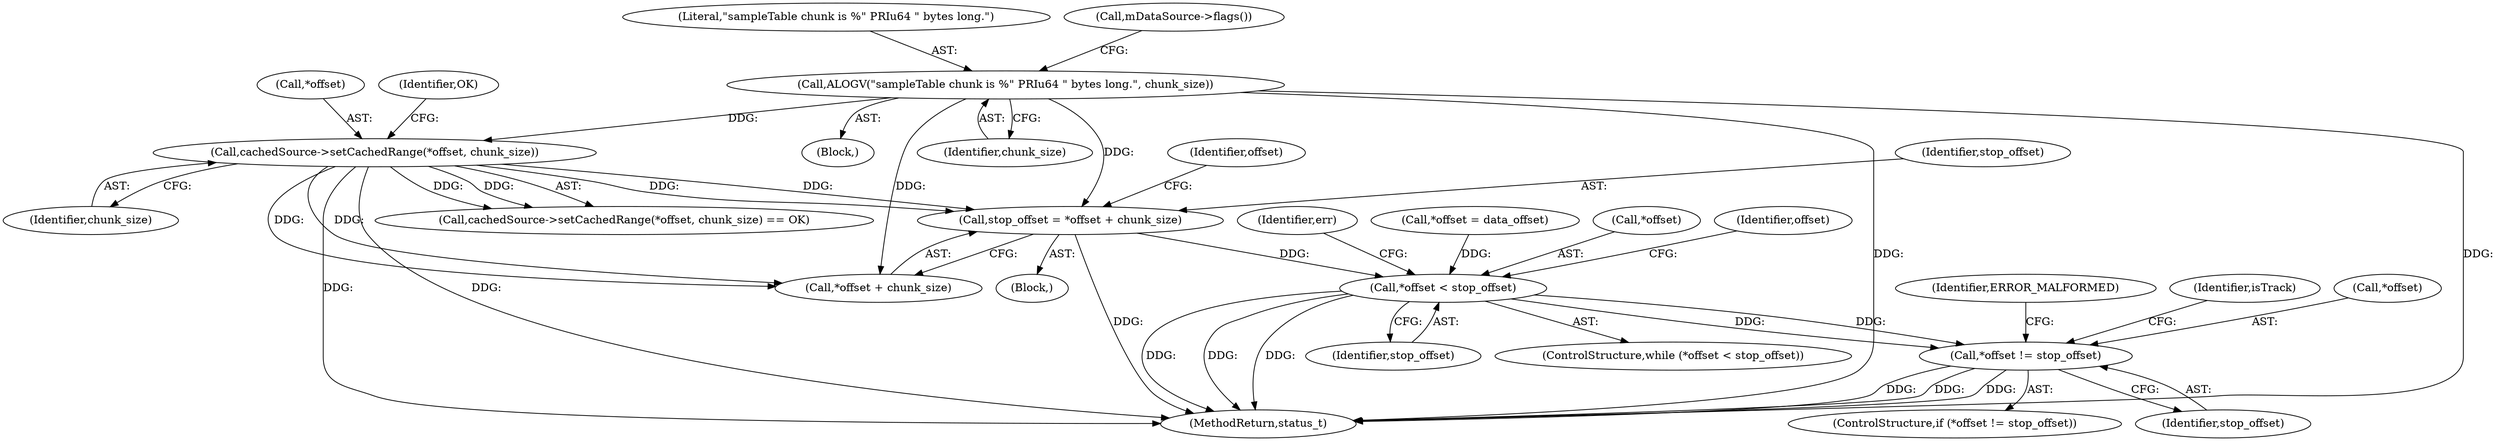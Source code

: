 digraph "0_Android_e7142a0703bc93f75e213e96ebc19000022afed9@integer" {
"1000500" [label="(Call,stop_offset = *offset + chunk_size)"];
"1000421" [label="(Call,cachedSource->setCachedRange(*offset, chunk_size))"];
"1000404" [label="(Call,ALOGV(\"sampleTable chunk is %\" PRIu64 \" bytes long.\", chunk_size))"];
"1000511" [label="(Call,*offset < stop_offset)"];
"1000532" [label="(Call,*offset != stop_offset)"];
"1000420" [label="(Call,cachedSource->setCachedRange(*offset, chunk_size) == OK)"];
"1000424" [label="(Identifier,chunk_size)"];
"1000540" [label="(Identifier,isTrack)"];
"1000425" [label="(Identifier,OK)"];
"1000403" [label="(Block,)"];
"1000404" [label="(Call,ALOGV(\"sampleTable chunk is %\" PRIu64 \" bytes long.\", chunk_size))"];
"1000506" [label="(Call,*offset = data_offset)"];
"1000405" [label="(Literal,\"sampleTable chunk is %\" PRIu64 \" bytes long.\")"];
"1000508" [label="(Identifier,offset)"];
"1000532" [label="(Call,*offset != stop_offset)"];
"1000533" [label="(Call,*offset)"];
"1000514" [label="(Identifier,stop_offset)"];
"1000409" [label="(Call,mDataSource->flags())"];
"1000511" [label="(Call,*offset < stop_offset)"];
"1000535" [label="(Identifier,stop_offset)"];
"1000512" [label="(Call,*offset)"];
"1000422" [label="(Call,*offset)"];
"1000501" [label="(Identifier,stop_offset)"];
"1000406" [label="(Identifier,chunk_size)"];
"1000421" [label="(Call,cachedSource->setCachedRange(*offset, chunk_size))"];
"1003275" [label="(MethodReturn,status_t)"];
"1000534" [label="(Identifier,offset)"];
"1000500" [label="(Call,stop_offset = *offset + chunk_size)"];
"1000502" [label="(Call,*offset + chunk_size)"];
"1000518" [label="(Identifier,err)"];
"1000375" [label="(Block,)"];
"1000510" [label="(ControlStructure,while (*offset < stop_offset))"];
"1000538" [label="(Identifier,ERROR_MALFORMED)"];
"1000531" [label="(ControlStructure,if (*offset != stop_offset))"];
"1000500" -> "1000375"  [label="AST: "];
"1000500" -> "1000502"  [label="CFG: "];
"1000501" -> "1000500"  [label="AST: "];
"1000502" -> "1000500"  [label="AST: "];
"1000508" -> "1000500"  [label="CFG: "];
"1000500" -> "1003275"  [label="DDG: "];
"1000421" -> "1000500"  [label="DDG: "];
"1000421" -> "1000500"  [label="DDG: "];
"1000404" -> "1000500"  [label="DDG: "];
"1000500" -> "1000511"  [label="DDG: "];
"1000421" -> "1000420"  [label="AST: "];
"1000421" -> "1000424"  [label="CFG: "];
"1000422" -> "1000421"  [label="AST: "];
"1000424" -> "1000421"  [label="AST: "];
"1000425" -> "1000421"  [label="CFG: "];
"1000421" -> "1003275"  [label="DDG: "];
"1000421" -> "1003275"  [label="DDG: "];
"1000421" -> "1000420"  [label="DDG: "];
"1000421" -> "1000420"  [label="DDG: "];
"1000404" -> "1000421"  [label="DDG: "];
"1000421" -> "1000502"  [label="DDG: "];
"1000421" -> "1000502"  [label="DDG: "];
"1000404" -> "1000403"  [label="AST: "];
"1000404" -> "1000406"  [label="CFG: "];
"1000405" -> "1000404"  [label="AST: "];
"1000406" -> "1000404"  [label="AST: "];
"1000409" -> "1000404"  [label="CFG: "];
"1000404" -> "1003275"  [label="DDG: "];
"1000404" -> "1003275"  [label="DDG: "];
"1000404" -> "1000502"  [label="DDG: "];
"1000511" -> "1000510"  [label="AST: "];
"1000511" -> "1000514"  [label="CFG: "];
"1000512" -> "1000511"  [label="AST: "];
"1000514" -> "1000511"  [label="AST: "];
"1000518" -> "1000511"  [label="CFG: "];
"1000534" -> "1000511"  [label="CFG: "];
"1000511" -> "1003275"  [label="DDG: "];
"1000511" -> "1003275"  [label="DDG: "];
"1000511" -> "1003275"  [label="DDG: "];
"1000506" -> "1000511"  [label="DDG: "];
"1000511" -> "1000532"  [label="DDG: "];
"1000511" -> "1000532"  [label="DDG: "];
"1000532" -> "1000531"  [label="AST: "];
"1000532" -> "1000535"  [label="CFG: "];
"1000533" -> "1000532"  [label="AST: "];
"1000535" -> "1000532"  [label="AST: "];
"1000538" -> "1000532"  [label="CFG: "];
"1000540" -> "1000532"  [label="CFG: "];
"1000532" -> "1003275"  [label="DDG: "];
"1000532" -> "1003275"  [label="DDG: "];
"1000532" -> "1003275"  [label="DDG: "];
}
